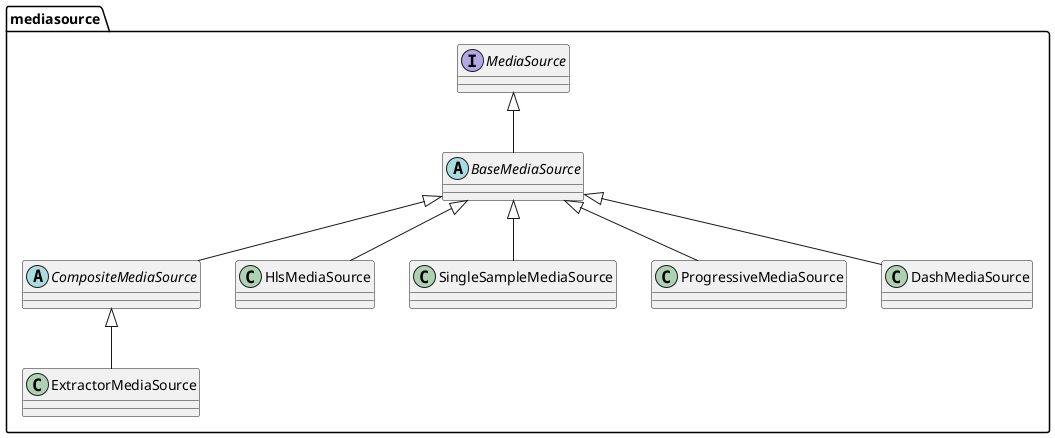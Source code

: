 @startuml
'Defines and provides media to be played by an {@link com.google.android.exoplayer2.ExoPlayer}
package mediasource{

    interface MediaSource
    abstract class BaseMediaSource
    abstract class CompositeMediaSource

    class HlsMediaSource
    class SingleSampleMediaSource
    class ProgressiveMediaSource
    class DashMediaSource
    class ExtractorMediaSource

    MediaSource <|-- BaseMediaSource
    BaseMediaSource <|-- HlsMediaSource
    BaseMediaSource <|-- SingleSampleMediaSource
    BaseMediaSource <|-- ProgressiveMediaSource
    BaseMediaSource <|-- DashMediaSource
    BaseMediaSource <|-- CompositeMediaSource
    CompositeMediaSource <|-- ExtractorMediaSource

}
@enduml